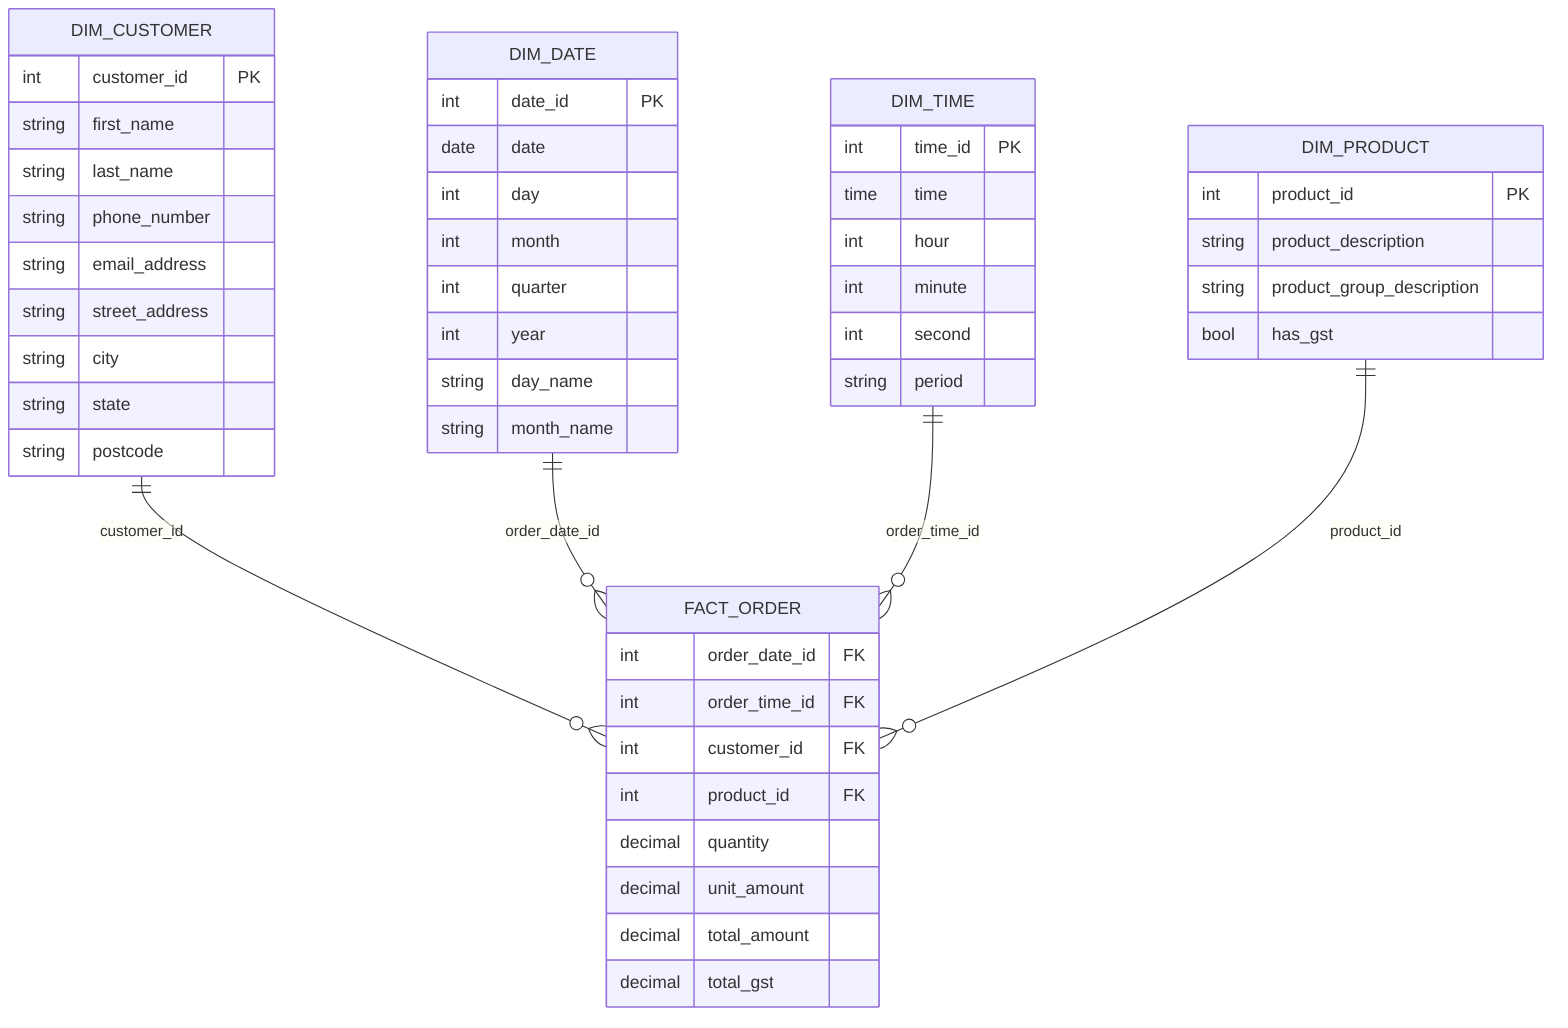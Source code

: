erDiagram
  FACT_ORDER {
    int order_date_id FK
    int order_time_id FK
    int customer_id FK
    int product_id FK
    decimal quantity
    decimal unit_amount
    decimal total_amount
    decimal total_gst
  }

  DIM_CUSTOMER {
    int customer_id PK
    string first_name
    string last_name
    string phone_number
    string email_address
    string street_address
    string city
    string state
    string postcode
  }

  DIM_DATE {
    int date_id PK
    date date
    int day
    int month
    int quarter
    int year
    string day_name
    string month_name
  }

  DIM_TIME {
    int time_id PK
    time time
    int hour
    int minute
    int second
    string period
  }

  DIM_PRODUCT {
    int product_id PK
    string product_description
    string product_group_description
    bool has_gst
  }

  DIM_CUSTOMER ||--o{ FACT_ORDER : "customer_id"
  DIM_DATE ||--o{ FACT_ORDER : "order_date_id"
  DIM_TIME ||--o{ FACT_ORDER : "order_time_id"
  DIM_PRODUCT ||--o{ FACT_ORDER : "product_id"